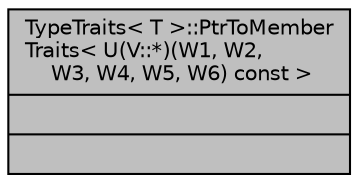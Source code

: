 digraph "TypeTraits&lt; T &gt;::PtrToMemberTraits&lt; U(V::*)(W1, W2, W3, W4, W5, W6) const  &gt;"
{
  edge [fontname="Helvetica",fontsize="10",labelfontname="Helvetica",labelfontsize="10"];
  node [fontname="Helvetica",fontsize="10",shape=record];
  Node1 [label="{TypeTraits\< T \>::PtrToMember\lTraits\< U(V::*)(W1, W2,\l W3, W4, W5, W6) const  \>\n||}",height=0.2,width=0.4,color="black", fillcolor="grey75", style="filled", fontcolor="black"];
}
